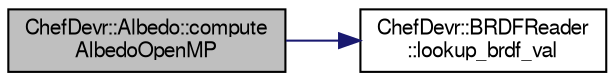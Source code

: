 digraph "ChefDevr::Albedo::computeAlbedoOpenMP"
{
 // LATEX_PDF_SIZE
  edge [fontname="FreeSans",fontsize="10",labelfontname="FreeSans",labelfontsize="10"];
  node [fontname="FreeSans",fontsize="10",shape=record];
  rankdir="LR";
  Node6 [label="ChefDevr::Albedo::compute\lAlbedoOpenMP",height=0.2,width=0.4,color="black", fillcolor="grey75", style="filled", fontcolor="black",tooltip="Computes the albedo of a BRDF in parallel with OpenMP."];
  Node6 -> Node7 [color="midnightblue",fontsize="10",style="solid",fontname="FreeSans"];
  Node7 [label="ChefDevr::BRDFReader\l::lookup_brdf_val",height=0.2,width=0.4,color="black", fillcolor="white", style="filled",URL="$class_chef_devr_1_1_b_r_d_f_reader.html#ad378cbc9336d69b8c7c4fa4821c8c6c5",tooltip="Extracts a color in a BRDF from a pair of incoming and outgoing angles."];
}
